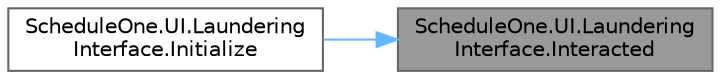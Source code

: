 digraph "ScheduleOne.UI.LaunderingInterface.Interacted"
{
 // LATEX_PDF_SIZE
  bgcolor="transparent";
  edge [fontname=Helvetica,fontsize=10,labelfontname=Helvetica,labelfontsize=10];
  node [fontname=Helvetica,fontsize=10,shape=box,height=0.2,width=0.4];
  rankdir="RL";
  Node1 [id="Node000001",label="ScheduleOne.UI.Laundering\lInterface.Interacted",height=0.2,width=0.4,color="gray40", fillcolor="grey60", style="filled", fontcolor="black",tooltip=" "];
  Node1 -> Node2 [id="edge1_Node000001_Node000002",dir="back",color="steelblue1",style="solid",tooltip=" "];
  Node2 [id="Node000002",label="ScheduleOne.UI.Laundering\lInterface.Initialize",height=0.2,width=0.4,color="grey40", fillcolor="white", style="filled",URL="$class_schedule_one_1_1_u_i_1_1_laundering_interface.html#a419d4a31293905a77c53b4c9f2e75dd3",tooltip=" "];
}
